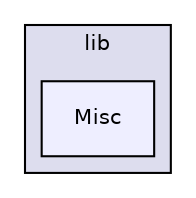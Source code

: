 digraph "Misc" {
  compound=true
  node [ fontsize="10", fontname="Helvetica"];
  edge [ labelfontsize="10", labelfontname="Helvetica"];
  subgraph clusterdir_9f13e7e48b1dae88d68f6e470b94897e {
    graph [ bgcolor="#ddddee", pencolor="black", label="lib" fontname="Helvetica", fontsize="10", URL="dir_9f13e7e48b1dae88d68f6e470b94897e.html"]
  dir_ecb8b091630eddec385ab373026aec24 [shape=box, label="Misc", style="filled", fillcolor="#eeeeff", pencolor="black", URL="dir_ecb8b091630eddec385ab373026aec24.html"];
  }
}
